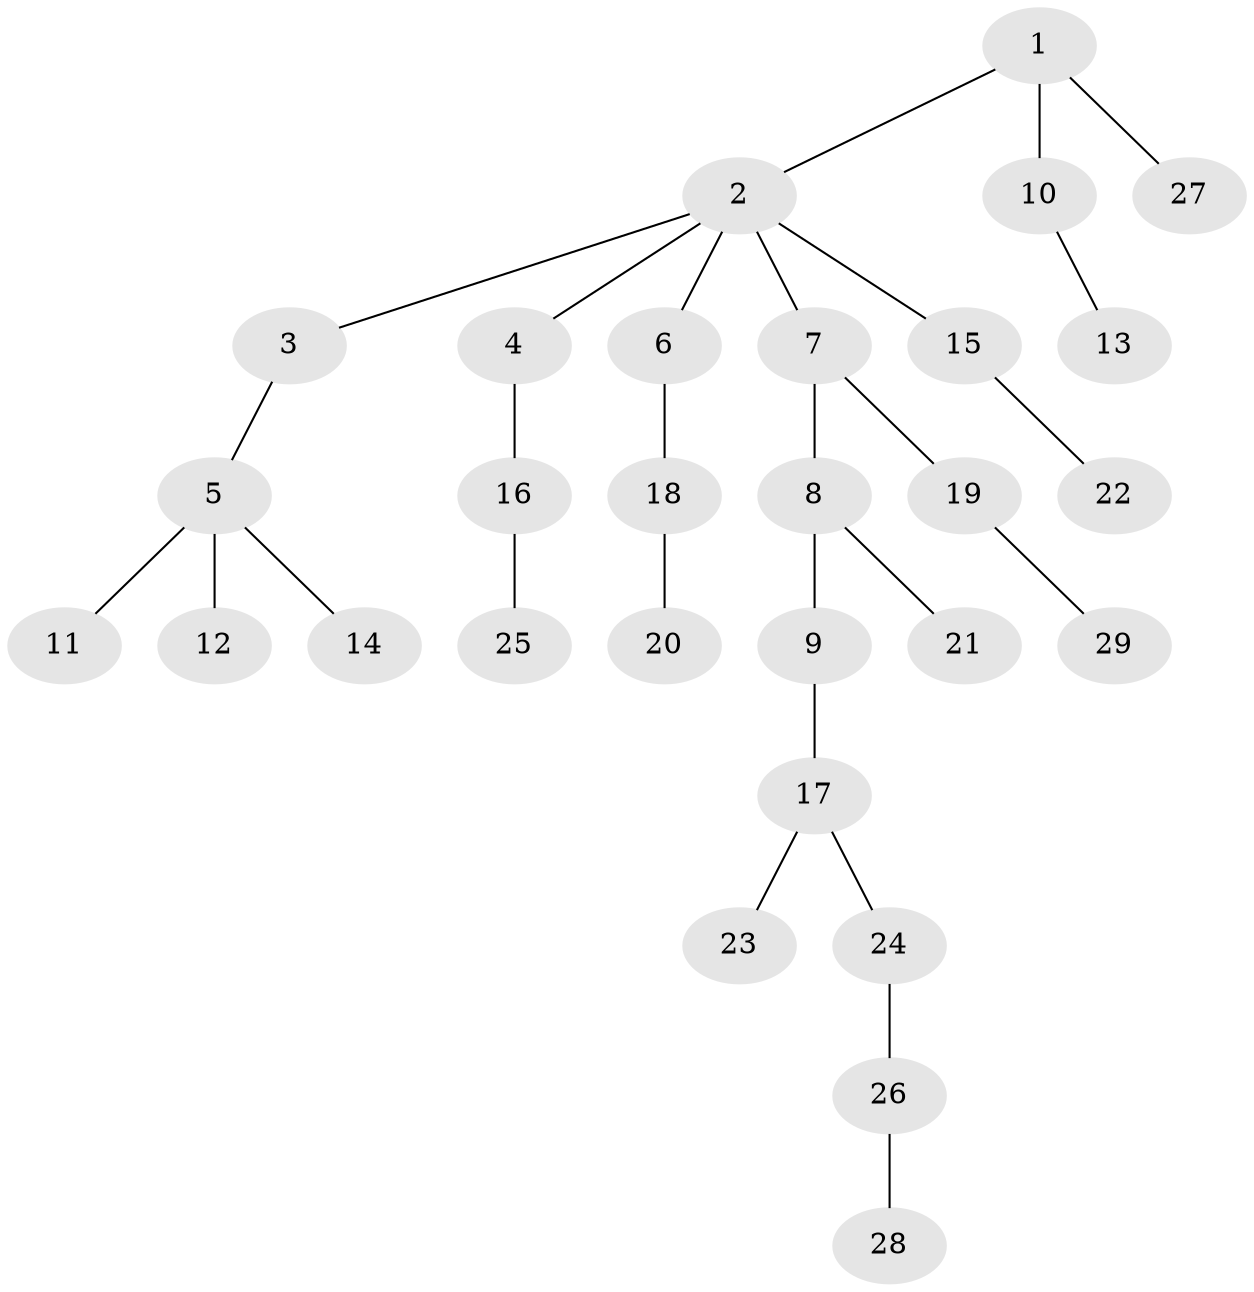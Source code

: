 // original degree distribution, {4: 0.12280701754385964, 7: 0.03508771929824561, 2: 0.21052631578947367, 3: 0.08771929824561403, 1: 0.543859649122807}
// Generated by graph-tools (version 1.1) at 2025/51/03/04/25 22:51:27]
// undirected, 29 vertices, 28 edges
graph export_dot {
  node [color=gray90,style=filled];
  1;
  2;
  3;
  4;
  5;
  6;
  7;
  8;
  9;
  10;
  11;
  12;
  13;
  14;
  15;
  16;
  17;
  18;
  19;
  20;
  21;
  22;
  23;
  24;
  25;
  26;
  27;
  28;
  29;
  1 -- 2 [weight=1.0];
  1 -- 10 [weight=1.0];
  1 -- 27 [weight=1.0];
  2 -- 3 [weight=1.0];
  2 -- 4 [weight=1.0];
  2 -- 6 [weight=1.0];
  2 -- 7 [weight=1.0];
  2 -- 15 [weight=1.0];
  3 -- 5 [weight=1.0];
  4 -- 16 [weight=1.0];
  5 -- 11 [weight=1.0];
  5 -- 12 [weight=3.0];
  5 -- 14 [weight=1.0];
  6 -- 18 [weight=1.0];
  7 -- 8 [weight=1.0];
  7 -- 19 [weight=1.0];
  8 -- 9 [weight=1.0];
  8 -- 21 [weight=1.0];
  9 -- 17 [weight=2.0];
  10 -- 13 [weight=1.0];
  15 -- 22 [weight=1.0];
  16 -- 25 [weight=1.0];
  17 -- 23 [weight=1.0];
  17 -- 24 [weight=1.0];
  18 -- 20 [weight=1.0];
  19 -- 29 [weight=1.0];
  24 -- 26 [weight=1.0];
  26 -- 28 [weight=1.0];
}

